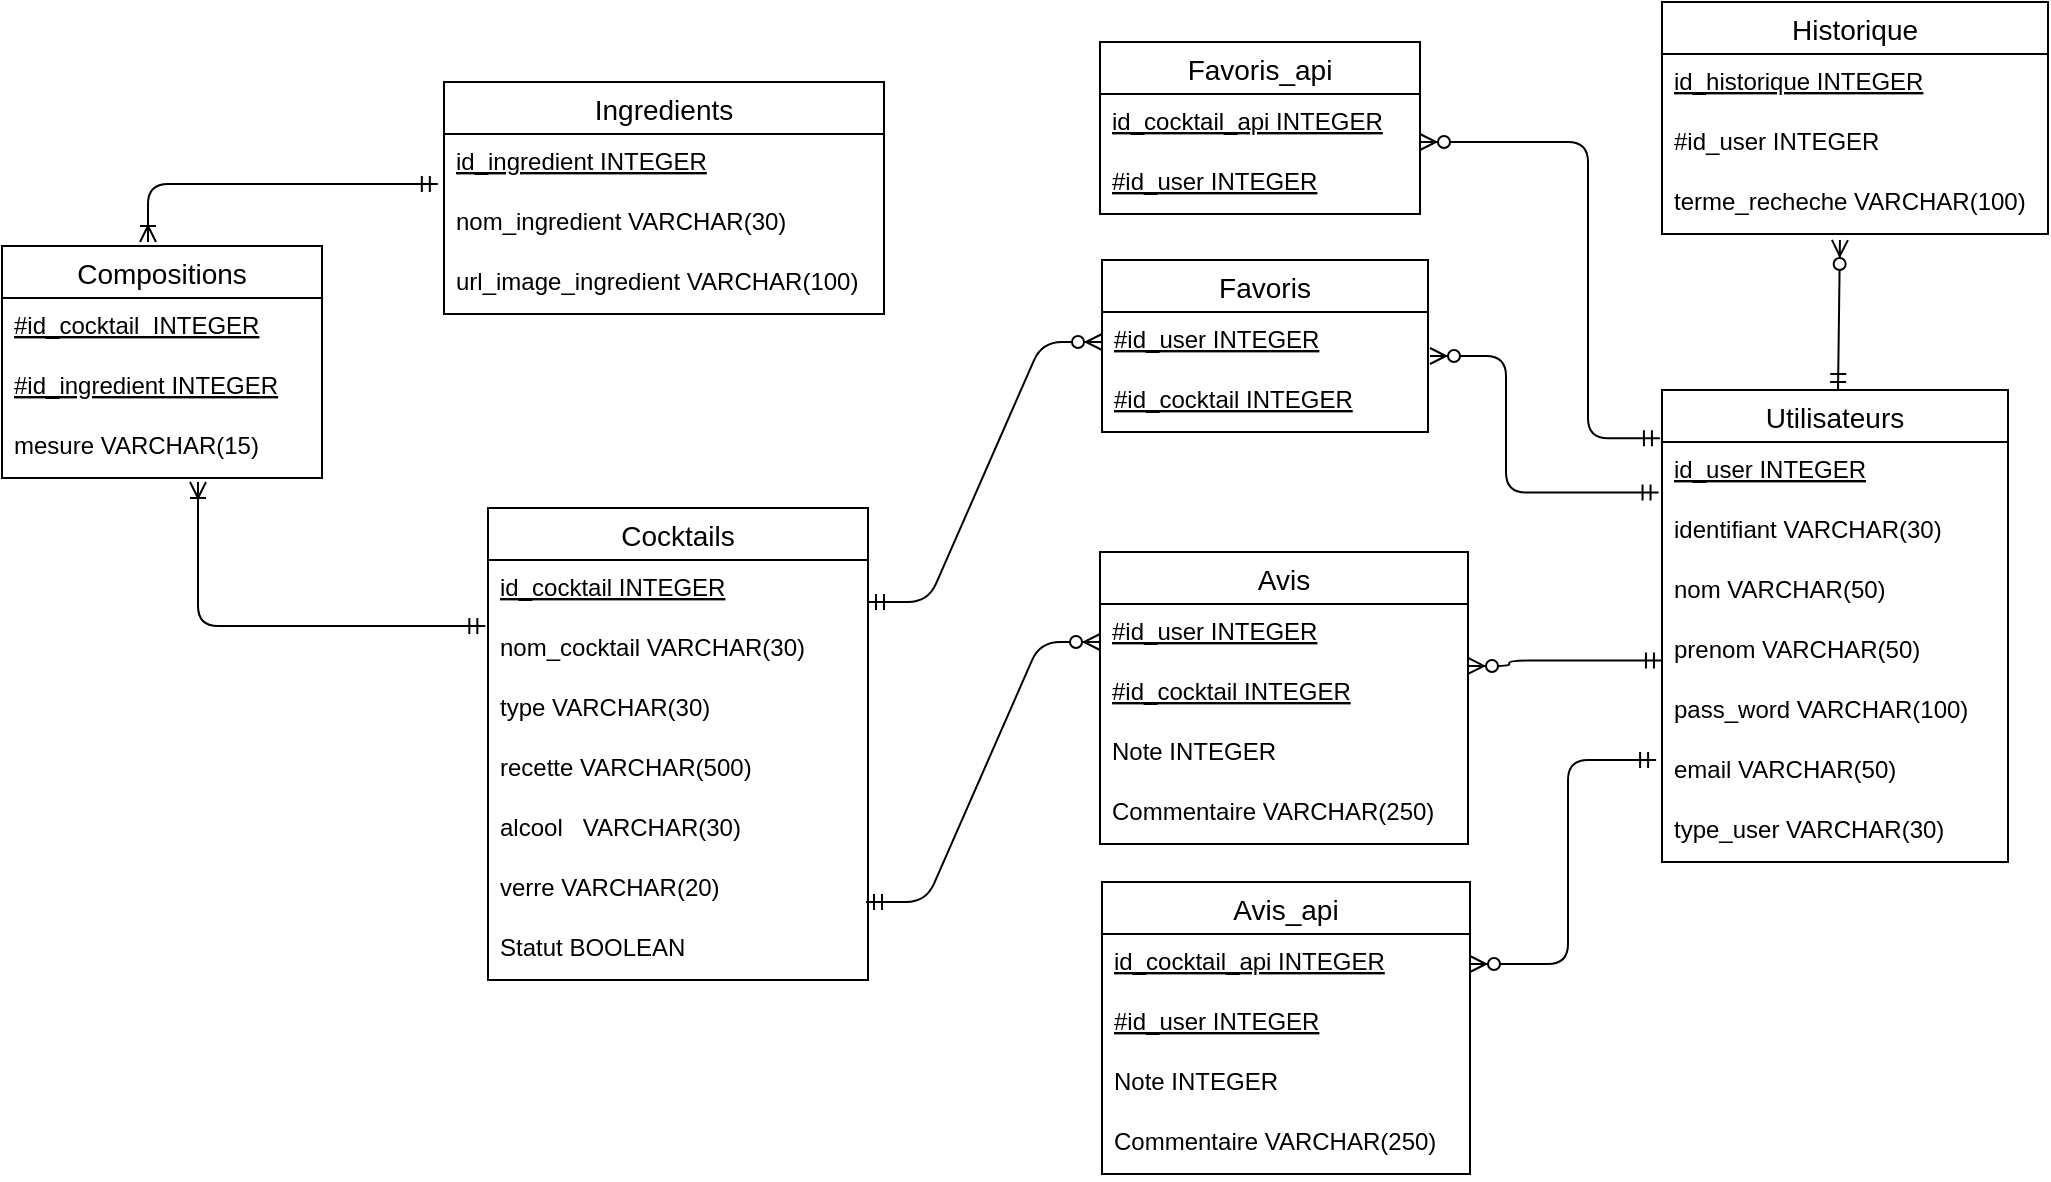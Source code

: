 <mxfile version="13.7.8" type="github">
  <diagram id="nvP0q_4fL8uYvyd8b_Zr" name="Page-1">
    <mxGraphModel dx="1958" dy="520" grid="1" gridSize="10" guides="1" tooltips="1" connect="1" arrows="1" fold="1" page="1" pageScale="1" pageWidth="850" pageHeight="1100" math="0" shadow="0">
      <root>
        <mxCell id="0" />
        <mxCell id="1" parent="0" />
        <mxCell id="kxt7OzJLR1ZBJD5P8w2T-140" value="" style="edgeStyle=elbowEdgeStyle;fontSize=12;html=1;endArrow=ERoneToMany;startArrow=ERmandOne;exitX=-0.014;exitY=0.833;exitDx=0;exitDy=0;exitPerimeter=0;" parent="1" edge="1" source="kxt7OzJLR1ZBJD5P8w2T-89">
          <mxGeometry width="100" height="100" relative="1" as="geometry">
            <mxPoint x="90" y="506" as="sourcePoint" />
            <mxPoint x="-10" y="470" as="targetPoint" />
            <Array as="points">
              <mxPoint x="-10" y="441" />
            </Array>
          </mxGeometry>
        </mxCell>
        <mxCell id="kxt7OzJLR1ZBJD5P8w2T-141" value="" style="edgeStyle=elbowEdgeStyle;fontSize=12;html=1;endArrow=ERoneToMany;startArrow=ERmandOne;exitX=-0.007;exitY=0.102;exitDx=0;exitDy=0;elbow=vertical;exitPerimeter=0;" parent="1" source="kxt7OzJLR1ZBJD5P8w2T-82" edge="1">
          <mxGeometry width="100" height="100" relative="1" as="geometry">
            <mxPoint x="37.0" y="509" as="sourcePoint" />
            <mxPoint x="15" y="590" as="targetPoint" />
            <Array as="points">
              <mxPoint x="67" y="662" />
            </Array>
          </mxGeometry>
        </mxCell>
        <mxCell id="kxt7OzJLR1ZBJD5P8w2T-144" value="" style="edgeStyle=elbowEdgeStyle;fontSize=12;html=1;endArrow=ERzeroToMany;startArrow=ERmandOne;exitX=-0.01;exitY=-0.157;exitDx=0;exitDy=0;exitPerimeter=0;" parent="1" source="kxt7OzJLR1ZBJD5P8w2T-131" edge="1">
          <mxGeometry width="100" height="100" relative="1" as="geometry">
            <mxPoint x="747" y="641" as="sourcePoint" />
            <mxPoint x="631" y="527" as="targetPoint" />
            <Array as="points">
              <mxPoint x="669" y="602" />
            </Array>
          </mxGeometry>
        </mxCell>
        <mxCell id="kxt7OzJLR1ZBJD5P8w2T-146" value="" style="edgeStyle=elbowEdgeStyle;fontSize=12;html=1;endArrow=ERzeroToMany;startArrow=ERmandOne;exitX=-0.01;exitY=-0.157;exitDx=0;exitDy=0;exitPerimeter=0;entryX=1;entryY=0.033;entryDx=0;entryDy=0;entryPerimeter=0;" parent="1" target="kxt7OzJLR1ZBJD5P8w2T-123" edge="1">
          <mxGeometry width="100" height="100" relative="1" as="geometry">
            <mxPoint x="747.0" y="679.29" as="sourcePoint" />
            <mxPoint x="628.6" y="549" as="targetPoint" />
            <Array as="points">
              <mxPoint x="670.6" y="641" />
            </Array>
          </mxGeometry>
        </mxCell>
        <mxCell id="kxt7OzJLR1ZBJD5P8w2T-84" value="Compositions" style="swimlane;fontStyle=0;childLayout=stackLayout;horizontal=1;startSize=26;horizontalStack=0;resizeParent=1;resizeParentMax=0;resizeLast=0;collapsible=1;marginBottom=0;align=center;fontSize=14;" parent="1" vertex="1">
          <mxGeometry x="-83" y="472" width="160" height="116" as="geometry" />
        </mxCell>
        <mxCell id="kxt7OzJLR1ZBJD5P8w2T-85" value="#id_cocktail  INTEGER" style="text;strokeColor=none;fillColor=none;spacingLeft=4;spacingRight=4;overflow=hidden;rotatable=0;points=[[0,0.5],[1,0.5]];portConstraint=eastwest;fontSize=12;fontStyle=4" parent="kxt7OzJLR1ZBJD5P8w2T-84" vertex="1">
          <mxGeometry y="26" width="160" height="30" as="geometry" />
        </mxCell>
        <mxCell id="kxt7OzJLR1ZBJD5P8w2T-86" value="#id_ingredient INTEGER" style="text;strokeColor=none;fillColor=none;spacingLeft=4;spacingRight=4;overflow=hidden;rotatable=0;points=[[0,0.5],[1,0.5]];portConstraint=eastwest;fontSize=12;fontStyle=4" parent="kxt7OzJLR1ZBJD5P8w2T-84" vertex="1">
          <mxGeometry y="56" width="160" height="30" as="geometry" />
        </mxCell>
        <mxCell id="kxt7OzJLR1ZBJD5P8w2T-148" value="mesure VARCHAR(15)" style="text;strokeColor=none;fillColor=none;spacingLeft=4;spacingRight=4;overflow=hidden;rotatable=0;points=[[0,0.5],[1,0.5]];portConstraint=eastwest;fontSize=12;fontStyle=0" parent="kxt7OzJLR1ZBJD5P8w2T-84" vertex="1">
          <mxGeometry y="86" width="160" height="30" as="geometry" />
        </mxCell>
        <mxCell id="kxt7OzJLR1ZBJD5P8w2T-80" value="Cocktails" style="swimlane;fontStyle=0;childLayout=stackLayout;horizontal=1;startSize=26;horizontalStack=0;resizeParent=1;resizeParentMax=0;resizeLast=0;collapsible=1;marginBottom=0;align=center;fontSize=14;" parent="1" vertex="1">
          <mxGeometry x="160" y="603" width="190" height="236" as="geometry" />
        </mxCell>
        <mxCell id="kxt7OzJLR1ZBJD5P8w2T-81" value="id_cocktail INTEGER" style="text;strokeColor=none;fillColor=none;spacingLeft=4;spacingRight=4;overflow=hidden;rotatable=0;points=[[0,0.5],[1,0.5]];portConstraint=eastwest;fontSize=12;fontStyle=4" parent="kxt7OzJLR1ZBJD5P8w2T-80" vertex="1">
          <mxGeometry y="26" width="190" height="30" as="geometry" />
        </mxCell>
        <mxCell id="kxt7OzJLR1ZBJD5P8w2T-82" value="nom_cocktail VARCHAR(30)" style="text;strokeColor=none;fillColor=none;spacingLeft=4;spacingRight=4;overflow=hidden;rotatable=0;points=[[0,0.5],[1,0.5]];portConstraint=eastwest;fontSize=12;" parent="kxt7OzJLR1ZBJD5P8w2T-80" vertex="1">
          <mxGeometry y="56" width="190" height="30" as="geometry" />
        </mxCell>
        <mxCell id="kxt7OzJLR1ZBJD5P8w2T-83" value="type VARCHAR(30)" style="text;strokeColor=none;fillColor=none;spacingLeft=4;spacingRight=4;overflow=hidden;rotatable=0;points=[[0,0.5],[1,0.5]];portConstraint=eastwest;fontSize=12;" parent="kxt7OzJLR1ZBJD5P8w2T-80" vertex="1">
          <mxGeometry y="86" width="190" height="30" as="geometry" />
        </mxCell>
        <mxCell id="2r__MozO7OoLnBm7WLix-1" value="recette VARCHAR(500)" style="text;strokeColor=none;fillColor=none;spacingLeft=4;spacingRight=4;overflow=hidden;rotatable=0;points=[[0,0.5],[1,0.5]];portConstraint=eastwest;fontSize=12;" parent="kxt7OzJLR1ZBJD5P8w2T-80" vertex="1">
          <mxGeometry y="116" width="190" height="30" as="geometry" />
        </mxCell>
        <mxCell id="Q8o9DyRSZyGHENXpAblP-1" value="alcool   VARCHAR(30)" style="text;strokeColor=none;fillColor=none;spacingLeft=4;spacingRight=4;overflow=hidden;rotatable=0;points=[[0,0.5],[1,0.5]];portConstraint=eastwest;fontSize=12;" parent="kxt7OzJLR1ZBJD5P8w2T-80" vertex="1">
          <mxGeometry y="146" width="190" height="30" as="geometry" />
        </mxCell>
        <mxCell id="2KjrUq4-yHKoh4zLRrso-1" value="verre VARCHAR(20)" style="text;strokeColor=none;fillColor=none;spacingLeft=4;spacingRight=4;overflow=hidden;rotatable=0;points=[[0,0.5],[1,0.5]];portConstraint=eastwest;fontSize=12;" parent="kxt7OzJLR1ZBJD5P8w2T-80" vertex="1">
          <mxGeometry y="176" width="190" height="30" as="geometry" />
        </mxCell>
        <mxCell id="wWIK9bE7YVQJvyqQiEqO-1" value="Statut BOOLEAN" style="text;strokeColor=none;fillColor=none;spacingLeft=4;spacingRight=4;overflow=hidden;rotatable=0;points=[[0,0.5],[1,0.5]];portConstraint=eastwest;fontSize=12;" parent="kxt7OzJLR1ZBJD5P8w2T-80" vertex="1">
          <mxGeometry y="206" width="190" height="30" as="geometry" />
        </mxCell>
        <mxCell id="kxt7OzJLR1ZBJD5P8w2T-113" value="Favoris" style="swimlane;fontStyle=0;childLayout=stackLayout;horizontal=1;startSize=26;horizontalStack=0;resizeParent=1;resizeParentMax=0;resizeLast=0;collapsible=1;marginBottom=0;align=center;fontSize=14;" parent="1" vertex="1">
          <mxGeometry x="467" y="479" width="163" height="86" as="geometry" />
        </mxCell>
        <mxCell id="kxt7OzJLR1ZBJD5P8w2T-115" value="#id_user INTEGER" style="text;strokeColor=none;fillColor=none;spacingLeft=4;spacingRight=4;overflow=hidden;rotatable=0;points=[[0,0.5],[1,0.5]];portConstraint=eastwest;fontSize=12;fontStyle=4" parent="kxt7OzJLR1ZBJD5P8w2T-113" vertex="1">
          <mxGeometry y="26" width="163" height="30" as="geometry" />
        </mxCell>
        <mxCell id="kxt7OzJLR1ZBJD5P8w2T-116" value="#id_cocktail INTEGER" style="text;strokeColor=none;fillColor=none;spacingLeft=4;spacingRight=4;overflow=hidden;rotatable=0;points=[[0,0.5],[1,0.5]];portConstraint=eastwest;fontSize=12;fontStyle=4" parent="kxt7OzJLR1ZBJD5P8w2T-113" vertex="1">
          <mxGeometry y="56" width="163" height="30" as="geometry" />
        </mxCell>
        <mxCell id="kxt7OzJLR1ZBJD5P8w2T-121" value="Avis" style="swimlane;fontStyle=0;childLayout=stackLayout;horizontal=1;startSize=26;horizontalStack=0;resizeParent=1;resizeParentMax=0;resizeLast=0;collapsible=1;marginBottom=0;align=center;fontSize=14;" parent="1" vertex="1">
          <mxGeometry x="466" y="625" width="184" height="146" as="geometry" />
        </mxCell>
        <mxCell id="kxt7OzJLR1ZBJD5P8w2T-122" value="#id_user INTEGER" style="text;strokeColor=none;fillColor=none;spacingLeft=4;spacingRight=4;overflow=hidden;rotatable=0;points=[[0,0.5],[1,0.5]];portConstraint=eastwest;fontSize=12;fontStyle=4" parent="kxt7OzJLR1ZBJD5P8w2T-121" vertex="1">
          <mxGeometry y="26" width="184" height="30" as="geometry" />
        </mxCell>
        <mxCell id="kxt7OzJLR1ZBJD5P8w2T-123" value="#id_cocktail INTEGER" style="text;strokeColor=none;fillColor=none;spacingLeft=4;spacingRight=4;overflow=hidden;rotatable=0;points=[[0,0.5],[1,0.5]];portConstraint=eastwest;fontSize=12;fontStyle=4" parent="kxt7OzJLR1ZBJD5P8w2T-121" vertex="1">
          <mxGeometry y="56" width="184" height="30" as="geometry" />
        </mxCell>
        <mxCell id="kxt7OzJLR1ZBJD5P8w2T-124" value="Note INTEGER" style="text;strokeColor=none;fillColor=none;spacingLeft=4;spacingRight=4;overflow=hidden;rotatable=0;points=[[0,0.5],[1,0.5]];portConstraint=eastwest;fontSize=12;fontStyle=0" parent="kxt7OzJLR1ZBJD5P8w2T-121" vertex="1">
          <mxGeometry y="86" width="184" height="30" as="geometry" />
        </mxCell>
        <mxCell id="2r__MozO7OoLnBm7WLix-4" value="Commentaire VARCHAR(250)" style="text;strokeColor=none;fillColor=none;spacingLeft=4;spacingRight=4;overflow=hidden;rotatable=0;points=[[0,0.5],[1,0.5]];portConstraint=eastwest;fontSize=12;" parent="kxt7OzJLR1ZBJD5P8w2T-121" vertex="1">
          <mxGeometry y="116" width="184" height="30" as="geometry" />
        </mxCell>
        <mxCell id="kxt7OzJLR1ZBJD5P8w2T-129" value="Utilisateurs" style="swimlane;fontStyle=0;childLayout=stackLayout;horizontal=1;startSize=26;horizontalStack=0;resizeParent=1;resizeParentMax=0;resizeLast=0;collapsible=1;marginBottom=0;align=center;fontSize=14;" parent="1" vertex="1">
          <mxGeometry x="747" y="544" width="173" height="236" as="geometry" />
        </mxCell>
        <mxCell id="kxt7OzJLR1ZBJD5P8w2T-130" value="id_user INTEGER" style="text;strokeColor=none;fillColor=none;spacingLeft=4;spacingRight=4;overflow=hidden;rotatable=0;points=[[0,0.5],[1,0.5]];portConstraint=eastwest;fontSize=12;fontStyle=4" parent="kxt7OzJLR1ZBJD5P8w2T-129" vertex="1">
          <mxGeometry y="26" width="173" height="30" as="geometry" />
        </mxCell>
        <mxCell id="kxt7OzJLR1ZBJD5P8w2T-131" value="identifiant VARCHAR(30)" style="text;strokeColor=none;fillColor=none;spacingLeft=4;spacingRight=4;overflow=hidden;rotatable=0;points=[[0,0.5],[1,0.5]];portConstraint=eastwest;fontSize=12;" parent="kxt7OzJLR1ZBJD5P8w2T-129" vertex="1">
          <mxGeometry y="56" width="173" height="30" as="geometry" />
        </mxCell>
        <mxCell id="B8UUv-_QndCCXyh51FQX-1" value="nom VARCHAR(50)" style="text;strokeColor=none;fillColor=none;spacingLeft=4;spacingRight=4;overflow=hidden;rotatable=0;points=[[0,0.5],[1,0.5]];portConstraint=eastwest;fontSize=12;" parent="kxt7OzJLR1ZBJD5P8w2T-129" vertex="1">
          <mxGeometry y="86" width="173" height="30" as="geometry" />
        </mxCell>
        <mxCell id="kxt7OzJLR1ZBJD5P8w2T-132" value="prenom VARCHAR(50)" style="text;strokeColor=none;fillColor=none;spacingLeft=4;spacingRight=4;overflow=hidden;rotatable=0;points=[[0,0.5],[1,0.5]];portConstraint=eastwest;fontSize=12;" parent="kxt7OzJLR1ZBJD5P8w2T-129" vertex="1">
          <mxGeometry y="116" width="173" height="30" as="geometry" />
        </mxCell>
        <mxCell id="2r__MozO7OoLnBm7WLix-5" value="pass_word VARCHAR(100)" style="text;strokeColor=none;fillColor=none;spacingLeft=4;spacingRight=4;overflow=hidden;rotatable=0;points=[[0,0.5],[1,0.5]];portConstraint=eastwest;fontSize=12;" parent="kxt7OzJLR1ZBJD5P8w2T-129" vertex="1">
          <mxGeometry y="146" width="173" height="30" as="geometry" />
        </mxCell>
        <mxCell id="2r__MozO7OoLnBm7WLix-6" value="email VARCHAR(50)" style="text;strokeColor=none;fillColor=none;spacingLeft=4;spacingRight=4;overflow=hidden;rotatable=0;points=[[0,0.5],[1,0.5]];portConstraint=eastwest;fontSize=12;" parent="kxt7OzJLR1ZBJD5P8w2T-129" vertex="1">
          <mxGeometry y="176" width="173" height="30" as="geometry" />
        </mxCell>
        <mxCell id="2r__MozO7OoLnBm7WLix-7" value="type_user VARCHAR(30)" style="text;strokeColor=none;fillColor=none;spacingLeft=4;spacingRight=4;overflow=hidden;rotatable=0;points=[[0,0.5],[1,0.5]];portConstraint=eastwest;fontSize=12;" parent="kxt7OzJLR1ZBJD5P8w2T-129" vertex="1">
          <mxGeometry y="206" width="173" height="30" as="geometry" />
        </mxCell>
        <mxCell id="kxt7OzJLR1ZBJD5P8w2T-109" value="Historique" style="swimlane;fontStyle=0;childLayout=stackLayout;horizontal=1;startSize=26;horizontalStack=0;resizeParent=1;resizeParentMax=0;resizeLast=0;collapsible=1;marginBottom=0;align=center;fontSize=14;" parent="1" vertex="1">
          <mxGeometry x="747" y="350" width="193" height="116" as="geometry" />
        </mxCell>
        <mxCell id="kxt7OzJLR1ZBJD5P8w2T-110" value="id_historique INTEGER" style="text;strokeColor=none;fillColor=none;spacingLeft=4;spacingRight=4;overflow=hidden;rotatable=0;points=[[0,0.5],[1,0.5]];portConstraint=eastwest;fontSize=12;fontStyle=4" parent="kxt7OzJLR1ZBJD5P8w2T-109" vertex="1">
          <mxGeometry y="26" width="193" height="30" as="geometry" />
        </mxCell>
        <mxCell id="kxt7OzJLR1ZBJD5P8w2T-111" value="#id_user INTEGER" style="text;strokeColor=none;fillColor=none;spacingLeft=4;spacingRight=4;overflow=hidden;rotatable=0;points=[[0,0.5],[1,0.5]];portConstraint=eastwest;fontSize=12;" parent="kxt7OzJLR1ZBJD5P8w2T-109" vertex="1">
          <mxGeometry y="56" width="193" height="30" as="geometry" />
        </mxCell>
        <mxCell id="kxt7OzJLR1ZBJD5P8w2T-112" value="terme_recheche VARCHAR(100)" style="text;strokeColor=none;fillColor=none;spacingLeft=4;spacingRight=4;overflow=hidden;rotatable=0;points=[[0,0.5],[1,0.5]];portConstraint=eastwest;fontSize=12;" parent="kxt7OzJLR1ZBJD5P8w2T-109" vertex="1">
          <mxGeometry y="86" width="193" height="30" as="geometry" />
        </mxCell>
        <mxCell id="kxt7OzJLR1ZBJD5P8w2T-88" value="Ingredients" style="swimlane;fontStyle=0;childLayout=stackLayout;horizontal=1;startSize=26;horizontalStack=0;resizeParent=1;resizeParentMax=0;resizeLast=0;collapsible=1;marginBottom=0;align=center;fontSize=14;" parent="1" vertex="1">
          <mxGeometry x="138" y="390" width="220" height="116" as="geometry" />
        </mxCell>
        <mxCell id="kxt7OzJLR1ZBJD5P8w2T-89" value="id_ingredient INTEGER" style="text;strokeColor=none;fillColor=none;spacingLeft=4;spacingRight=4;overflow=hidden;rotatable=0;points=[[0,0.5],[1,0.5]];portConstraint=eastwest;fontSize=12;fontStyle=4" parent="kxt7OzJLR1ZBJD5P8w2T-88" vertex="1">
          <mxGeometry y="26" width="220" height="30" as="geometry" />
        </mxCell>
        <mxCell id="kxt7OzJLR1ZBJD5P8w2T-90" value="nom_ingredient VARCHAR(30)" style="text;strokeColor=none;fillColor=none;spacingLeft=4;spacingRight=4;overflow=hidden;rotatable=0;points=[[0,0.5],[1,0.5]];portConstraint=eastwest;fontSize=12;" parent="kxt7OzJLR1ZBJD5P8w2T-88" vertex="1">
          <mxGeometry y="56" width="220" height="30" as="geometry" />
        </mxCell>
        <mxCell id="kxt7OzJLR1ZBJD5P8w2T-91" value="url_image_ingredient VARCHAR(100)" style="text;strokeColor=none;fillColor=none;spacingLeft=4;spacingRight=4;overflow=hidden;rotatable=0;points=[[0,0.5],[1,0.5]];portConstraint=eastwest;fontSize=12;" parent="kxt7OzJLR1ZBJD5P8w2T-88" vertex="1">
          <mxGeometry y="86" width="220" height="30" as="geometry" />
        </mxCell>
        <mxCell id="teJ75y6w8vdJeHOrKaJJ-1" value="Favoris_api" style="swimlane;fontStyle=0;childLayout=stackLayout;horizontal=1;startSize=26;horizontalStack=0;resizeParent=1;resizeParentMax=0;resizeLast=0;collapsible=1;marginBottom=0;align=center;fontSize=14;" vertex="1" parent="1">
          <mxGeometry x="466" y="370" width="160" height="86" as="geometry" />
        </mxCell>
        <mxCell id="teJ75y6w8vdJeHOrKaJJ-3" value="id_cocktail_api INTEGER" style="text;strokeColor=none;fillColor=none;spacingLeft=4;spacingRight=4;overflow=hidden;rotatable=0;points=[[0,0.5],[1,0.5]];portConstraint=eastwest;fontSize=12;fontStyle=4" vertex="1" parent="teJ75y6w8vdJeHOrKaJJ-1">
          <mxGeometry y="26" width="160" height="30" as="geometry" />
        </mxCell>
        <mxCell id="teJ75y6w8vdJeHOrKaJJ-2" value="#id_user INTEGER" style="text;strokeColor=none;fillColor=none;spacingLeft=4;spacingRight=4;overflow=hidden;rotatable=0;points=[[0,0.5],[1,0.5]];portConstraint=eastwest;fontSize=12;fontStyle=4" vertex="1" parent="teJ75y6w8vdJeHOrKaJJ-1">
          <mxGeometry y="56" width="160" height="30" as="geometry" />
        </mxCell>
        <mxCell id="teJ75y6w8vdJeHOrKaJJ-4" value="" style="edgeStyle=elbowEdgeStyle;fontSize=12;html=1;endArrow=ERzeroToMany;startArrow=ERmandOne;exitX=-0.006;exitY=0.102;exitDx=0;exitDy=0;exitPerimeter=0;" edge="1" parent="1" source="kxt7OzJLR1ZBJD5P8w2T-129">
          <mxGeometry width="100" height="100" relative="1" as="geometry">
            <mxPoint x="740" y="610" as="sourcePoint" />
            <mxPoint x="626" y="420" as="targetPoint" />
            <Array as="points">
              <mxPoint x="710" y="520" />
              <mxPoint x="720" y="550" />
              <mxPoint x="700" y="490" />
            </Array>
          </mxGeometry>
        </mxCell>
        <mxCell id="teJ75y6w8vdJeHOrKaJJ-5" value="" style="edgeStyle=elbowEdgeStyle;fontSize=12;html=1;endArrow=ERzeroToMany;startArrow=ERmandOne;entryX=1;entryY=0.5;entryDx=0;entryDy=0;exitX=-0.017;exitY=0.3;exitDx=0;exitDy=0;exitPerimeter=0;" edge="1" parent="1" source="2r__MozO7OoLnBm7WLix-6" target="wWIK9bE7YVQJvyqQiEqO-6">
          <mxGeometry width="100" height="100" relative="1" as="geometry">
            <mxPoint x="750" y="689" as="sourcePoint" />
            <mxPoint x="660" y="774.99" as="targetPoint" />
            <Array as="points">
              <mxPoint x="700" y="760" />
            </Array>
          </mxGeometry>
        </mxCell>
        <mxCell id="wWIK9bE7YVQJvyqQiEqO-4" value="Avis_api" style="swimlane;fontStyle=0;childLayout=stackLayout;horizontal=1;startSize=26;horizontalStack=0;resizeParent=1;resizeParentMax=0;resizeLast=0;collapsible=1;marginBottom=0;align=center;fontSize=14;" parent="1" vertex="1">
          <mxGeometry x="467" y="790" width="184" height="146" as="geometry" />
        </mxCell>
        <mxCell id="wWIK9bE7YVQJvyqQiEqO-6" value="id_cocktail_api INTEGER" style="text;strokeColor=none;fillColor=none;spacingLeft=4;spacingRight=4;overflow=hidden;rotatable=0;points=[[0,0.5],[1,0.5]];portConstraint=eastwest;fontSize=12;fontStyle=4" parent="wWIK9bE7YVQJvyqQiEqO-4" vertex="1">
          <mxGeometry y="26" width="184" height="30" as="geometry" />
        </mxCell>
        <mxCell id="wWIK9bE7YVQJvyqQiEqO-5" value="#id_user INTEGER" style="text;strokeColor=none;fillColor=none;spacingLeft=4;spacingRight=4;overflow=hidden;rotatable=0;points=[[0,0.5],[1,0.5]];portConstraint=eastwest;fontSize=12;fontStyle=4" parent="wWIK9bE7YVQJvyqQiEqO-4" vertex="1">
          <mxGeometry y="56" width="184" height="30" as="geometry" />
        </mxCell>
        <mxCell id="wWIK9bE7YVQJvyqQiEqO-7" value="Note INTEGER" style="text;strokeColor=none;fillColor=none;spacingLeft=4;spacingRight=4;overflow=hidden;rotatable=0;points=[[0,0.5],[1,0.5]];portConstraint=eastwest;fontSize=12;fontStyle=0" parent="wWIK9bE7YVQJvyqQiEqO-4" vertex="1">
          <mxGeometry y="86" width="184" height="30" as="geometry" />
        </mxCell>
        <mxCell id="wWIK9bE7YVQJvyqQiEqO-8" value="Commentaire VARCHAR(250)" style="text;strokeColor=none;fillColor=none;spacingLeft=4;spacingRight=4;overflow=hidden;rotatable=0;points=[[0,0.5],[1,0.5]];portConstraint=eastwest;fontSize=12;" parent="wWIK9bE7YVQJvyqQiEqO-4" vertex="1">
          <mxGeometry y="116" width="184" height="30" as="geometry" />
        </mxCell>
        <mxCell id="teJ75y6w8vdJeHOrKaJJ-6" value="" style="fontSize=12;html=1;endArrow=ERzeroToMany;startArrow=ERmandOne;entryX=0.461;entryY=1.1;entryDx=0;entryDy=0;entryPerimeter=0;" edge="1" parent="1" source="kxt7OzJLR1ZBJD5P8w2T-129" target="kxt7OzJLR1ZBJD5P8w2T-112">
          <mxGeometry width="100" height="100" relative="1" as="geometry">
            <mxPoint x="980" y="480" as="sourcePoint" />
            <mxPoint x="840" y="540" as="targetPoint" />
          </mxGeometry>
        </mxCell>
        <mxCell id="teJ75y6w8vdJeHOrKaJJ-11" value="" style="edgeStyle=entityRelationEdgeStyle;fontSize=12;html=1;endArrow=ERzeroToMany;startArrow=ERmandOne;entryX=0;entryY=0.5;entryDx=0;entryDy=0;" edge="1" parent="1" target="kxt7OzJLR1ZBJD5P8w2T-115">
          <mxGeometry width="100" height="100" relative="1" as="geometry">
            <mxPoint x="350" y="650" as="sourcePoint" />
            <mxPoint x="450" y="550" as="targetPoint" />
          </mxGeometry>
        </mxCell>
        <mxCell id="teJ75y6w8vdJeHOrKaJJ-15" value="" style="edgeStyle=entityRelationEdgeStyle;fontSize=12;html=1;endArrow=ERzeroToMany;startArrow=ERmandOne;entryX=0;entryY=0.5;entryDx=0;entryDy=0;" edge="1" parent="1">
          <mxGeometry width="100" height="100" relative="1" as="geometry">
            <mxPoint x="349" y="800" as="sourcePoint" />
            <mxPoint x="466" y="670" as="targetPoint" />
          </mxGeometry>
        </mxCell>
      </root>
    </mxGraphModel>
  </diagram>
</mxfile>
